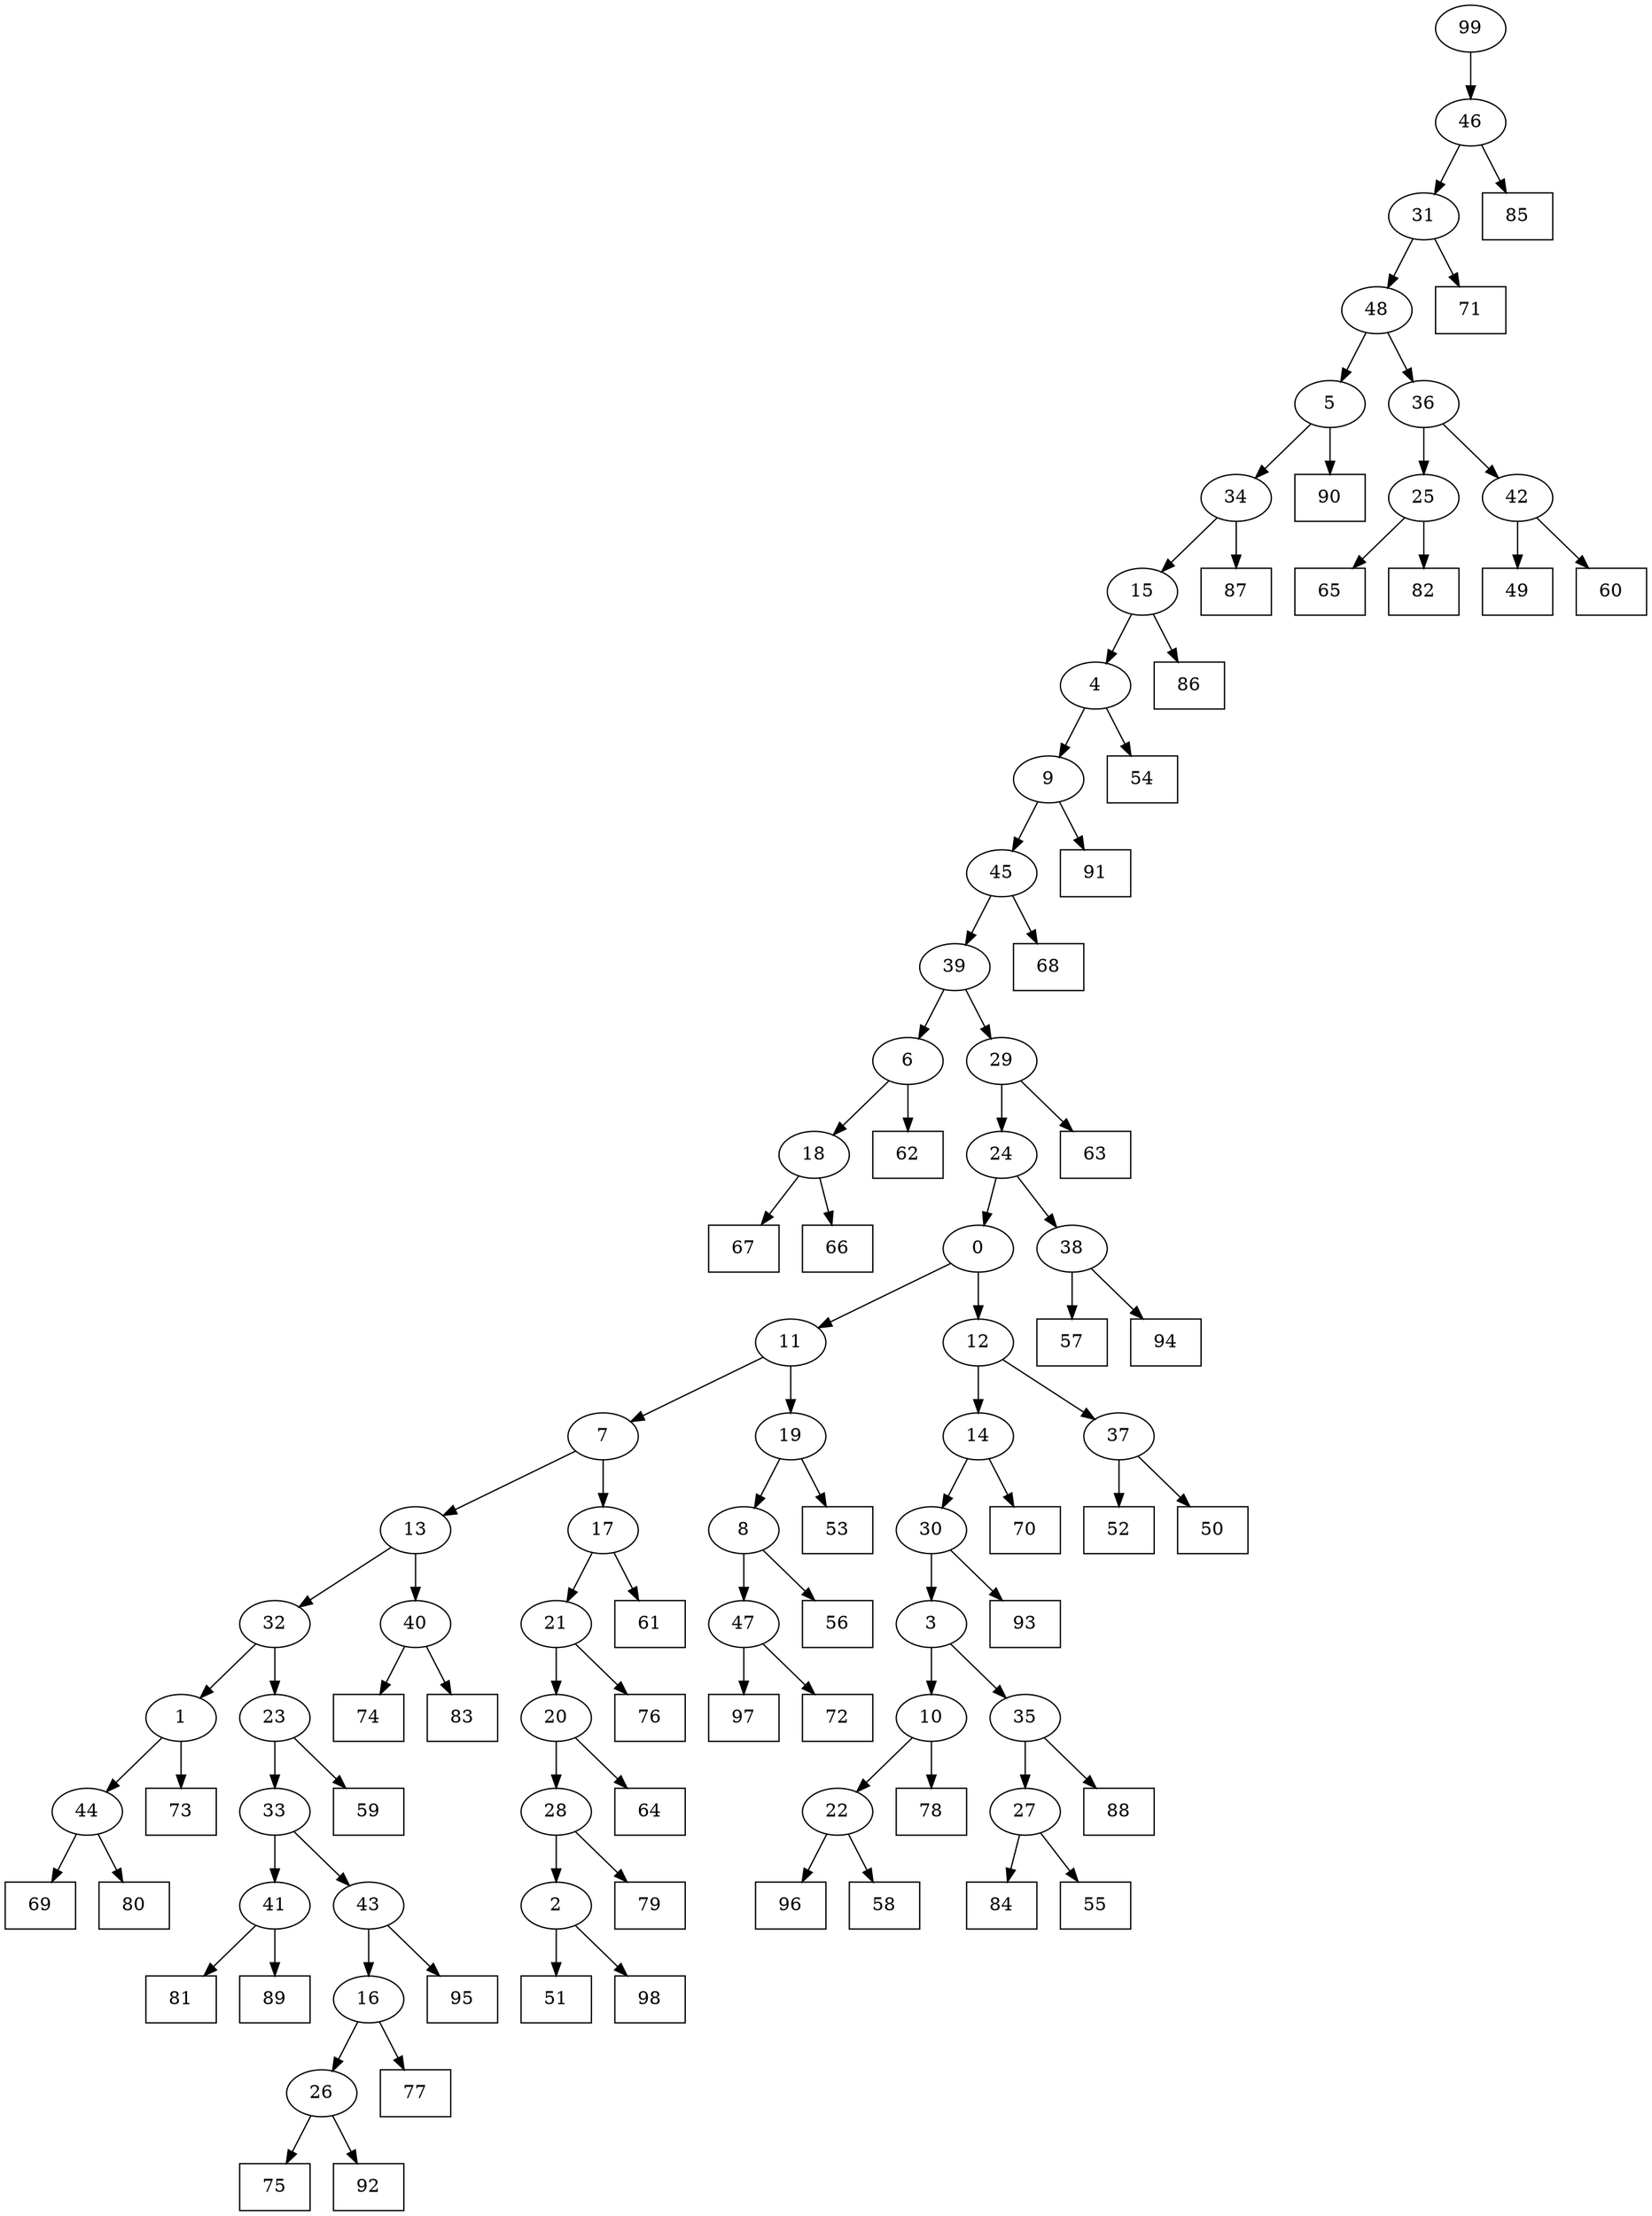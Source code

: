 digraph G {
0[label="0"];
1[label="1"];
2[label="2"];
3[label="3"];
4[label="4"];
5[label="5"];
6[label="6"];
7[label="7"];
8[label="8"];
9[label="9"];
10[label="10"];
11[label="11"];
12[label="12"];
13[label="13"];
14[label="14"];
15[label="15"];
16[label="16"];
17[label="17"];
18[label="18"];
19[label="19"];
20[label="20"];
21[label="21"];
22[label="22"];
23[label="23"];
24[label="24"];
25[label="25"];
26[label="26"];
27[label="27"];
28[label="28"];
29[label="29"];
30[label="30"];
31[label="31"];
32[label="32"];
33[label="33"];
34[label="34"];
35[label="35"];
36[label="36"];
37[label="37"];
38[label="38"];
39[label="39"];
40[label="40"];
41[label="41"];
42[label="42"];
43[label="43"];
44[label="44"];
45[label="45"];
46[label="46"];
47[label="47"];
48[label="48"];
49[shape=box,label="59"];
50[shape=box,label="96"];
51[shape=box,label="84"];
52[shape=box,label="91"];
53[shape=box,label="90"];
54[shape=box,label="70"];
55[shape=box,label="74"];
56[shape=box,label="85"];
57[shape=box,label="81"];
58[shape=box,label="54"];
59[shape=box,label="65"];
60[shape=box,label="49"];
61[shape=box,label="69"];
62[shape=box,label="58"];
63[shape=box,label="75"];
64[shape=box,label="60"];
65[shape=box,label="80"];
66[shape=box,label="93"];
67[shape=box,label="87"];
68[shape=box,label="68"];
69[shape=box,label="77"];
70[shape=box,label="53"];
71[shape=box,label="92"];
72[shape=box,label="97"];
73[shape=box,label="51"];
74[shape=box,label="88"];
75[shape=box,label="82"];
76[shape=box,label="72"];
77[shape=box,label="57"];
78[shape=box,label="52"];
79[shape=box,label="71"];
80[shape=box,label="61"];
81[shape=box,label="50"];
82[shape=box,label="64"];
83[shape=box,label="67"];
84[shape=box,label="78"];
85[shape=box,label="94"];
86[shape=box,label="89"];
87[shape=box,label="83"];
88[shape=box,label="86"];
89[shape=box,label="79"];
90[shape=box,label="63"];
91[shape=box,label="62"];
92[shape=box,label="66"];
93[shape=box,label="98"];
94[shape=box,label="73"];
95[shape=box,label="55"];
96[shape=box,label="76"];
97[shape=box,label="95"];
98[shape=box,label="56"];
99[label="99"];
41->57 ;
18->92 ;
37->78 ;
5->53 ;
44->61 ;
26->63 ;
22->62 ;
48->5 ;
6->91 ;
15->88 ;
34->15 ;
34->67 ;
40->55 ;
37->81 ;
44->65 ;
9->52 ;
43->97 ;
43->16 ;
16->69 ;
10->22 ;
5->34 ;
4->9 ;
47->72 ;
42->64 ;
23->33 ;
42->60 ;
27->95 ;
33->41 ;
41->86 ;
4->58 ;
1->94 ;
30->3 ;
47->76 ;
17->21 ;
21->96 ;
35->27 ;
27->51 ;
20->82 ;
38->85 ;
3->35 ;
35->74 ;
30->66 ;
6->18 ;
45->68 ;
10->84 ;
33->43 ;
32->1 ;
1->44 ;
99->46 ;
46->56 ;
31->79 ;
36->42 ;
2->93 ;
26->71 ;
8->98 ;
8->47 ;
21->20 ;
24->38 ;
38->77 ;
13->40 ;
40->87 ;
19->70 ;
18->83 ;
7->17 ;
17->80 ;
3->10 ;
13->32 ;
28->89 ;
0->11 ;
2->73 ;
25->59 ;
25->75 ;
16->26 ;
15->4 ;
24->0 ;
14->30 ;
14->54 ;
32->23 ;
23->49 ;
29->24 ;
11->7 ;
7->13 ;
22->50 ;
39->29 ;
29->90 ;
48->36 ;
45->39 ;
39->6 ;
0->12 ;
12->37 ;
9->45 ;
11->19 ;
19->8 ;
12->14 ;
20->28 ;
28->2 ;
36->25 ;
46->31 ;
31->48 ;
}
